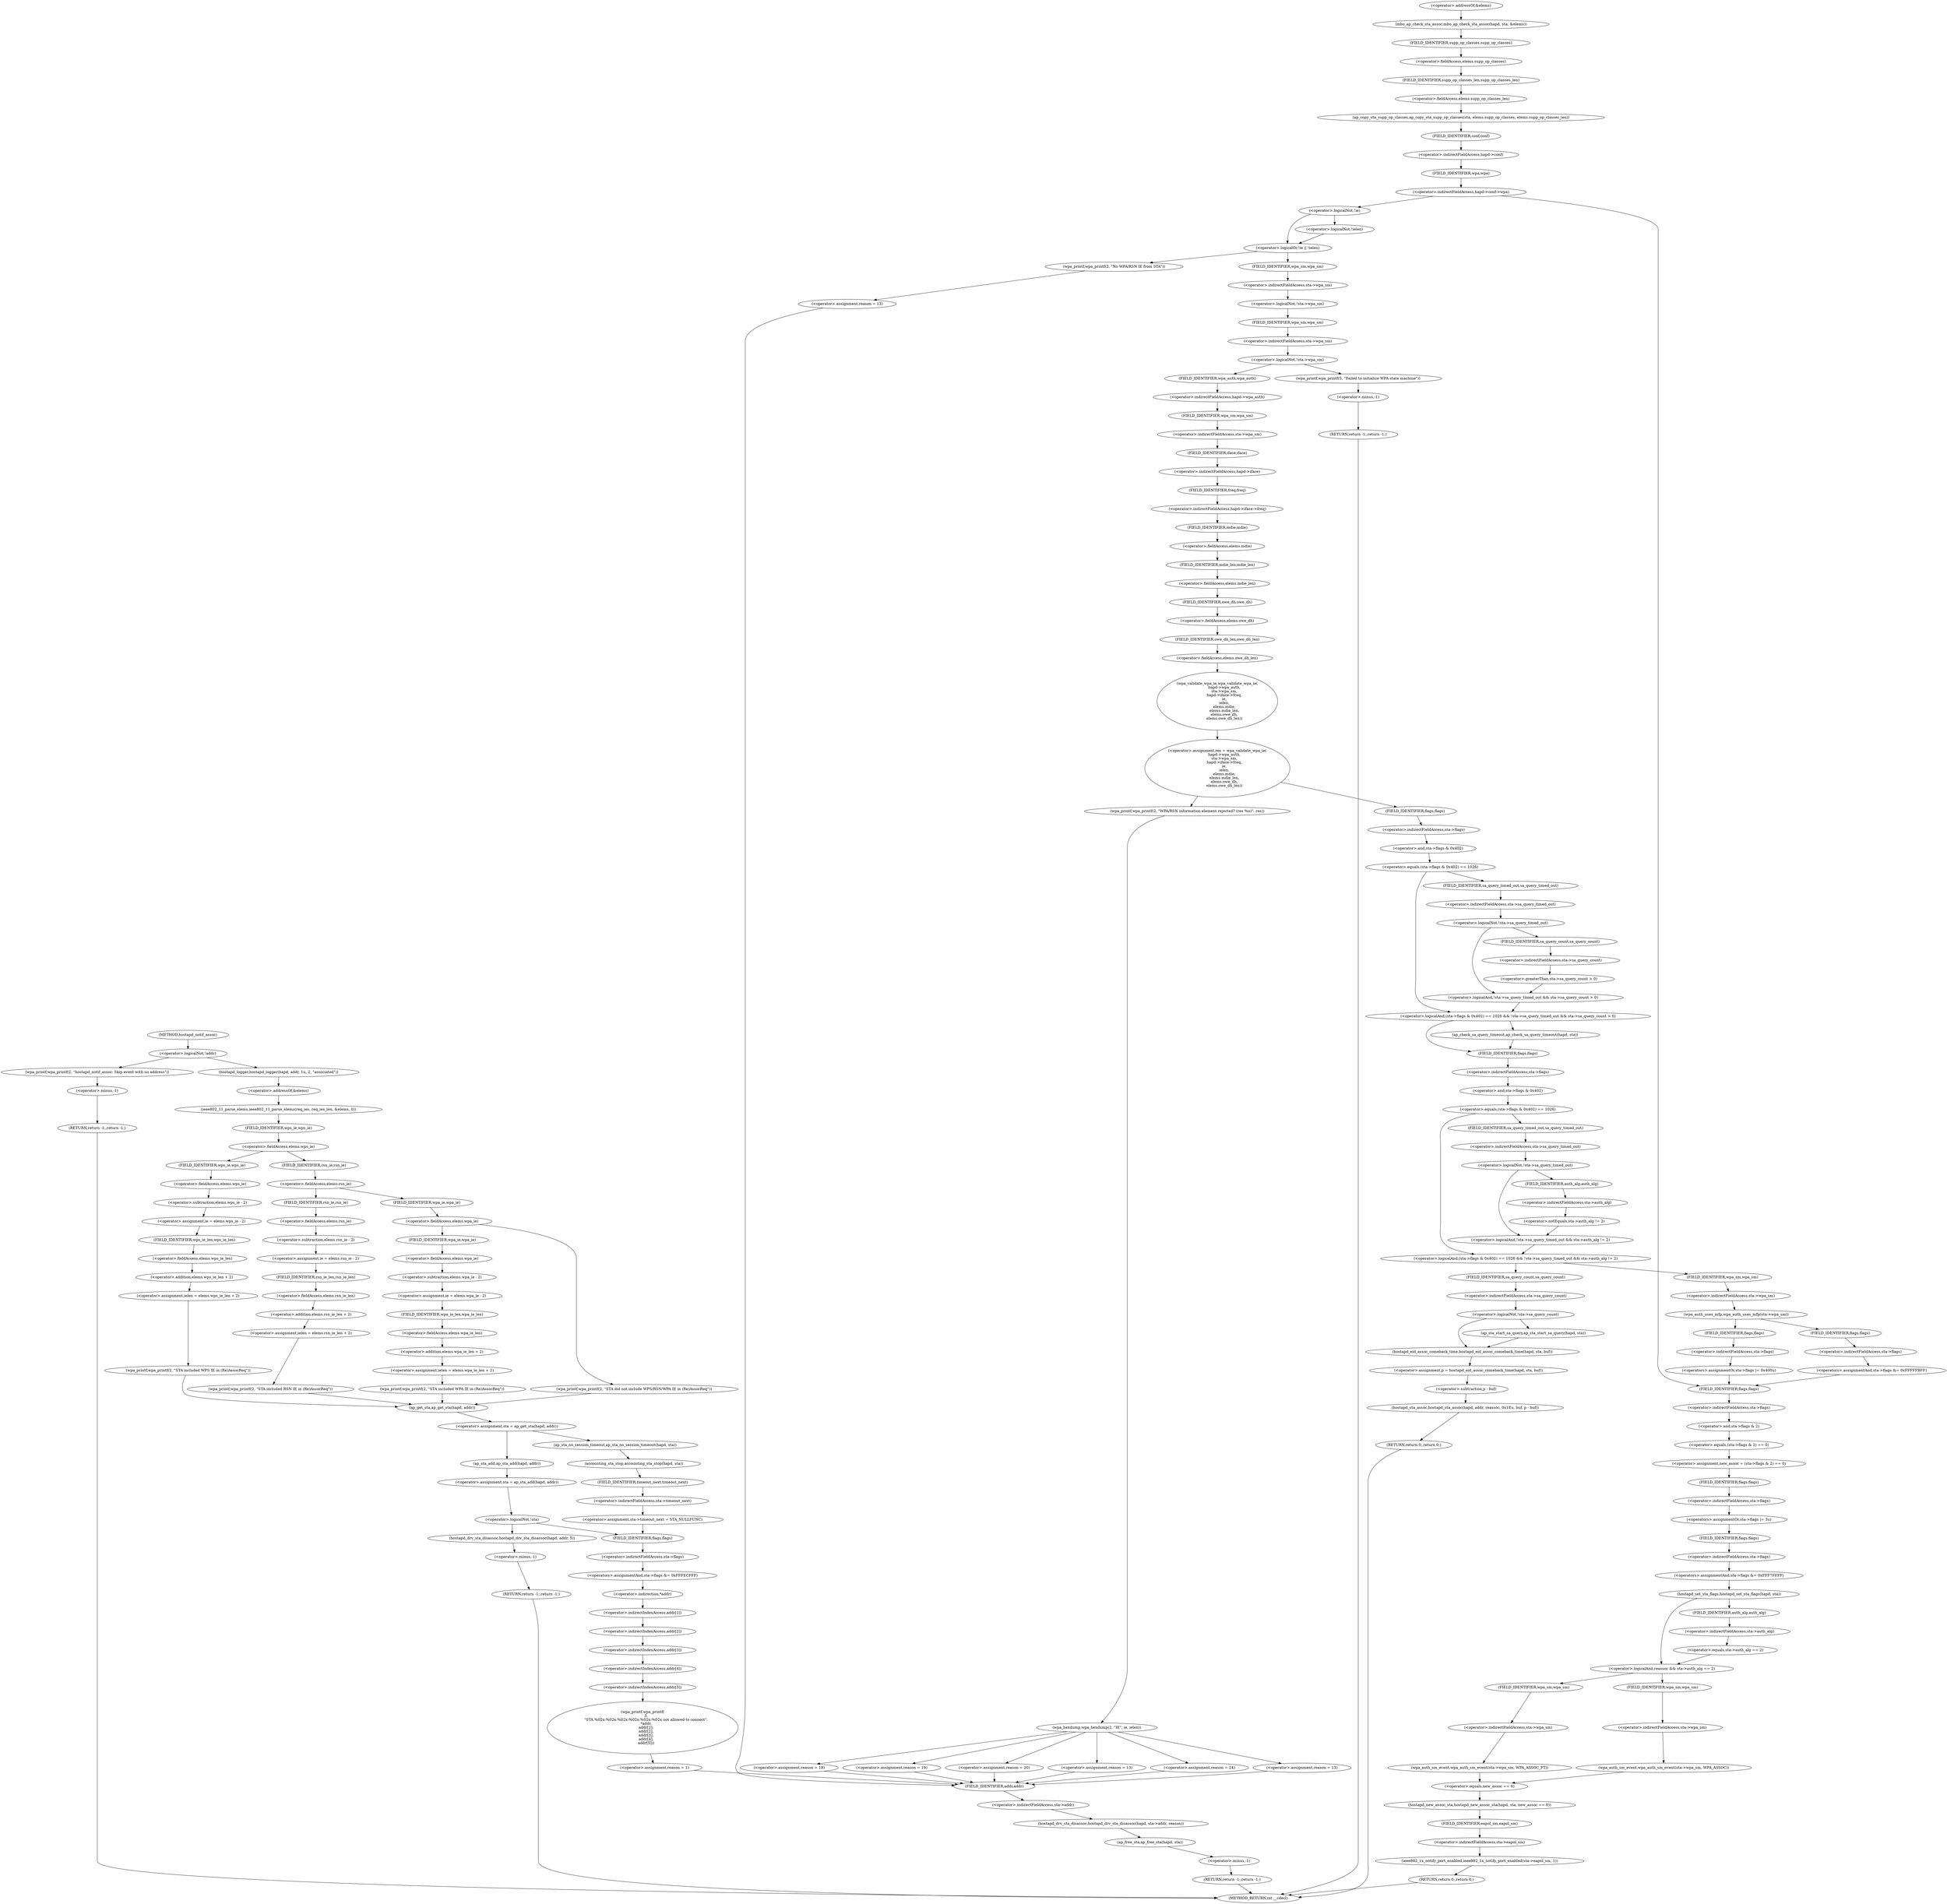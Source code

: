digraph hostapd_notif_assoc {  
"1000127" [label = "(<operator>.logicalNot,!addr)" ]
"1000130" [label = "(wpa_printf,wpa_printf(2, \"hostapd_notif_assoc: Skip event with no address\"))" ]
"1000133" [label = "(RETURN,return -1;,return -1;)" ]
"1000134" [label = "(<operator>.minus,-1)" ]
"1000136" [label = "(hostapd_logger,hostapd_logger(hapd, addr, 1u, 2, \"associated\"))" ]
"1000142" [label = "(ieee802_11_parse_elems,ieee802_11_parse_elems(req_ies, req_ies_len, &elems, 0))" ]
"1000145" [label = "(<operator>.addressOf,&elems)" ]
"1000149" [label = "(<operator>.fieldAccess,elems.wps_ie)" ]
"1000151" [label = "(FIELD_IDENTIFIER,wps_ie,wps_ie)" ]
"1000153" [label = "(<operator>.assignment,ie = elems.wps_ie - 2)" ]
"1000155" [label = "(<operator>.subtraction,elems.wps_ie - 2)" ]
"1000156" [label = "(<operator>.fieldAccess,elems.wps_ie)" ]
"1000158" [label = "(FIELD_IDENTIFIER,wps_ie,wps_ie)" ]
"1000160" [label = "(<operator>.assignment,ielen = elems.wps_ie_len + 2)" ]
"1000162" [label = "(<operator>.addition,elems.wps_ie_len + 2)" ]
"1000163" [label = "(<operator>.fieldAccess,elems.wps_ie_len)" ]
"1000165" [label = "(FIELD_IDENTIFIER,wps_ie_len,wps_ie_len)" ]
"1000167" [label = "(wpa_printf,wpa_printf(2, \"STA included WPS IE in (Re)AssocReq\"))" ]
"1000172" [label = "(<operator>.fieldAccess,elems.rsn_ie)" ]
"1000174" [label = "(FIELD_IDENTIFIER,rsn_ie,rsn_ie)" ]
"1000176" [label = "(<operator>.assignment,ie = elems.rsn_ie - 2)" ]
"1000178" [label = "(<operator>.subtraction,elems.rsn_ie - 2)" ]
"1000179" [label = "(<operator>.fieldAccess,elems.rsn_ie)" ]
"1000181" [label = "(FIELD_IDENTIFIER,rsn_ie,rsn_ie)" ]
"1000183" [label = "(<operator>.assignment,ielen = elems.rsn_ie_len + 2)" ]
"1000185" [label = "(<operator>.addition,elems.rsn_ie_len + 2)" ]
"1000186" [label = "(<operator>.fieldAccess,elems.rsn_ie_len)" ]
"1000188" [label = "(FIELD_IDENTIFIER,rsn_ie_len,rsn_ie_len)" ]
"1000190" [label = "(wpa_printf,wpa_printf(2, \"STA included RSN IE in (Re)AssocReq\"))" ]
"1000195" [label = "(<operator>.fieldAccess,elems.wpa_ie)" ]
"1000197" [label = "(FIELD_IDENTIFIER,wpa_ie,wpa_ie)" ]
"1000199" [label = "(<operator>.assignment,ie = elems.wpa_ie - 2)" ]
"1000201" [label = "(<operator>.subtraction,elems.wpa_ie - 2)" ]
"1000202" [label = "(<operator>.fieldAccess,elems.wpa_ie)" ]
"1000204" [label = "(FIELD_IDENTIFIER,wpa_ie,wpa_ie)" ]
"1000206" [label = "(<operator>.assignment,ielen = elems.wpa_ie_len + 2)" ]
"1000208" [label = "(<operator>.addition,elems.wpa_ie_len + 2)" ]
"1000209" [label = "(<operator>.fieldAccess,elems.wpa_ie_len)" ]
"1000211" [label = "(FIELD_IDENTIFIER,wpa_ie_len,wpa_ie_len)" ]
"1000213" [label = "(wpa_printf,wpa_printf(2, \"STA included WPA IE in (Re)AssocReq\"))" ]
"1000220" [label = "(wpa_printf,wpa_printf(2, \"STA did not include WPS/RSN/WPA IE in (Re)AssocReq\"))" ]
"1000223" [label = "(<operator>.assignment,sta = ap_get_sta(hapd, addr))" ]
"1000225" [label = "(ap_get_sta,ap_get_sta(hapd, addr))" ]
"1000231" [label = "(ap_sta_no_session_timeout,ap_sta_no_session_timeout(hapd, sta))" ]
"1000234" [label = "(accounting_sta_stop,accounting_sta_stop(hapd, sta))" ]
"1000237" [label = "(<operator>.assignment,sta->timeout_next = STA_NULLFUNC)" ]
"1000238" [label = "(<operator>.indirectFieldAccess,sta->timeout_next)" ]
"1000240" [label = "(FIELD_IDENTIFIER,timeout_next,timeout_next)" ]
"1000244" [label = "(<operator>.assignment,sta = ap_sta_add(hapd, addr))" ]
"1000246" [label = "(ap_sta_add,ap_sta_add(hapd, addr))" ]
"1000250" [label = "(<operator>.logicalNot,!sta)" ]
"1000253" [label = "(hostapd_drv_sta_disassoc,hostapd_drv_sta_disassoc(hapd, addr, 5))" ]
"1000257" [label = "(RETURN,return -1;,return -1;)" ]
"1000258" [label = "(<operator>.minus,-1)" ]
"1000260" [label = "(<operators>.assignmentAnd,sta->flags &= 0xFFFECFFF)" ]
"1000261" [label = "(<operator>.indirectFieldAccess,sta->flags)" ]
"1000263" [label = "(FIELD_IDENTIFIER,flags,flags)" ]
"1000266" [label = "(wpa_printf,wpa_printf(\n      3,\n      \"STA %02x:%02x:%02x:%02x:%02x:%02x not allowed to connect\",\n      *addr,\n      addr[1],\n      addr[2],\n      addr[3],\n      addr[4],\n      addr[5]))" ]
"1000269" [label = "(<operator>.indirection,*addr)" ]
"1000271" [label = "(<operator>.indirectIndexAccess,addr[1])" ]
"1000274" [label = "(<operator>.indirectIndexAccess,addr[2])" ]
"1000277" [label = "(<operator>.indirectIndexAccess,addr[3])" ]
"1000280" [label = "(<operator>.indirectIndexAccess,addr[4])" ]
"1000283" [label = "(<operator>.indirectIndexAccess,addr[5])" ]
"1000286" [label = "(<operator>.assignment,reason = 1)" ]
"1000290" [label = "(hostapd_drv_sta_disassoc,hostapd_drv_sta_disassoc(hapd, sta->addr, reason))" ]
"1000292" [label = "(<operator>.indirectFieldAccess,sta->addr)" ]
"1000294" [label = "(FIELD_IDENTIFIER,addr,addr)" ]
"1000296" [label = "(ap_free_sta,ap_free_sta(hapd, sta))" ]
"1000299" [label = "(RETURN,return -1;,return -1;)" ]
"1000300" [label = "(<operator>.minus,-1)" ]
"1000302" [label = "(mbo_ap_check_sta_assoc,mbo_ap_check_sta_assoc(hapd, sta, &elems))" ]
"1000305" [label = "(<operator>.addressOf,&elems)" ]
"1000307" [label = "(ap_copy_sta_supp_op_classes,ap_copy_sta_supp_op_classes(sta, elems.supp_op_classes, elems.supp_op_classes_len))" ]
"1000309" [label = "(<operator>.fieldAccess,elems.supp_op_classes)" ]
"1000311" [label = "(FIELD_IDENTIFIER,supp_op_classes,supp_op_classes)" ]
"1000312" [label = "(<operator>.fieldAccess,elems.supp_op_classes_len)" ]
"1000314" [label = "(FIELD_IDENTIFIER,supp_op_classes_len,supp_op_classes_len)" ]
"1000316" [label = "(<operator>.indirectFieldAccess,hapd->conf->wpa)" ]
"1000317" [label = "(<operator>.indirectFieldAccess,hapd->conf)" ]
"1000319" [label = "(FIELD_IDENTIFIER,conf,conf)" ]
"1000320" [label = "(FIELD_IDENTIFIER,wpa,wpa)" ]
"1000323" [label = "(<operator>.logicalOr,!ie || !ielen)" ]
"1000324" [label = "(<operator>.logicalNot,!ie)" ]
"1000326" [label = "(<operator>.logicalNot,!ielen)" ]
"1000329" [label = "(wpa_printf,wpa_printf(2, \"No WPA/RSN IE from STA\"))" ]
"1000332" [label = "(<operator>.assignment,reason = 13)" ]
"1000337" [label = "(<operator>.logicalNot,!sta->wpa_sm)" ]
"1000338" [label = "(<operator>.indirectFieldAccess,sta->wpa_sm)" ]
"1000340" [label = "(FIELD_IDENTIFIER,wpa_sm,wpa_sm)" ]
"1000342" [label = "(<operator>.logicalNot,!sta->wpa_sm)" ]
"1000343" [label = "(<operator>.indirectFieldAccess,sta->wpa_sm)" ]
"1000345" [label = "(FIELD_IDENTIFIER,wpa_sm,wpa_sm)" ]
"1000347" [label = "(wpa_printf,wpa_printf(5, \"Failed to initialize WPA state machine\"))" ]
"1000350" [label = "(RETURN,return -1;,return -1;)" ]
"1000351" [label = "(<operator>.minus,-1)" ]
"1000353" [label = "(<operator>.assignment,res = wpa_validate_wpa_ie(\n            hapd->wpa_auth,\n            sta->wpa_sm,\n            hapd->iface->freq,\n            ie,\n            ielen,\n            elems.mdie,\n            elems.mdie_len,\n            elems.owe_dh,\n            elems.owe_dh_len))" ]
"1000355" [label = "(wpa_validate_wpa_ie,wpa_validate_wpa_ie(\n            hapd->wpa_auth,\n            sta->wpa_sm,\n            hapd->iface->freq,\n            ie,\n            ielen,\n            elems.mdie,\n            elems.mdie_len,\n            elems.owe_dh,\n            elems.owe_dh_len))" ]
"1000356" [label = "(<operator>.indirectFieldAccess,hapd->wpa_auth)" ]
"1000358" [label = "(FIELD_IDENTIFIER,wpa_auth,wpa_auth)" ]
"1000359" [label = "(<operator>.indirectFieldAccess,sta->wpa_sm)" ]
"1000361" [label = "(FIELD_IDENTIFIER,wpa_sm,wpa_sm)" ]
"1000362" [label = "(<operator>.indirectFieldAccess,hapd->iface->freq)" ]
"1000363" [label = "(<operator>.indirectFieldAccess,hapd->iface)" ]
"1000365" [label = "(FIELD_IDENTIFIER,iface,iface)" ]
"1000366" [label = "(FIELD_IDENTIFIER,freq,freq)" ]
"1000369" [label = "(<operator>.fieldAccess,elems.mdie)" ]
"1000371" [label = "(FIELD_IDENTIFIER,mdie,mdie)" ]
"1000372" [label = "(<operator>.fieldAccess,elems.mdie_len)" ]
"1000374" [label = "(FIELD_IDENTIFIER,mdie_len,mdie_len)" ]
"1000375" [label = "(<operator>.fieldAccess,elems.owe_dh)" ]
"1000377" [label = "(FIELD_IDENTIFIER,owe_dh,owe_dh)" ]
"1000378" [label = "(<operator>.fieldAccess,elems.owe_dh_len)" ]
"1000380" [label = "(FIELD_IDENTIFIER,owe_dh_len,owe_dh_len)" ]
"1000384" [label = "(wpa_printf,wpa_printf(2, \"WPA/RSN information element rejected? (res %u)\", res))" ]
"1000388" [label = "(wpa_hexdump,wpa_hexdump(2, \"IE\", ie, ielen))" ]
"1000397" [label = "(<operator>.assignment,reason = 18)" ]
"1000402" [label = "(<operator>.assignment,reason = 19)" ]
"1000407" [label = "(<operator>.assignment,reason = 20)" ]
"1000412" [label = "(<operator>.assignment,reason = 13)" ]
"1000417" [label = "(<operator>.assignment,reason = 24)" ]
"1000422" [label = "(<operator>.assignment,reason = 13)" ]
"1000428" [label = "(<operator>.logicalAnd,(sta->flags & 0x402) == 1026 && !sta->sa_query_timed_out && sta->sa_query_count > 0)" ]
"1000429" [label = "(<operator>.equals,(sta->flags & 0x402) == 1026)" ]
"1000430" [label = "(<operator>.and,sta->flags & 0x402)" ]
"1000431" [label = "(<operator>.indirectFieldAccess,sta->flags)" ]
"1000433" [label = "(FIELD_IDENTIFIER,flags,flags)" ]
"1000436" [label = "(<operator>.logicalAnd,!sta->sa_query_timed_out && sta->sa_query_count > 0)" ]
"1000437" [label = "(<operator>.logicalNot,!sta->sa_query_timed_out)" ]
"1000438" [label = "(<operator>.indirectFieldAccess,sta->sa_query_timed_out)" ]
"1000440" [label = "(FIELD_IDENTIFIER,sa_query_timed_out,sa_query_timed_out)" ]
"1000441" [label = "(<operator>.greaterThan,sta->sa_query_count > 0)" ]
"1000442" [label = "(<operator>.indirectFieldAccess,sta->sa_query_count)" ]
"1000444" [label = "(FIELD_IDENTIFIER,sa_query_count,sa_query_count)" ]
"1000446" [label = "(ap_check_sa_query_timeout,ap_check_sa_query_timeout(hapd, sta))" ]
"1000450" [label = "(<operator>.logicalAnd,(sta->flags & 0x402) == 1026 && !sta->sa_query_timed_out && sta->auth_alg != 2)" ]
"1000451" [label = "(<operator>.equals,(sta->flags & 0x402) == 1026)" ]
"1000452" [label = "(<operator>.and,sta->flags & 0x402)" ]
"1000453" [label = "(<operator>.indirectFieldAccess,sta->flags)" ]
"1000455" [label = "(FIELD_IDENTIFIER,flags,flags)" ]
"1000458" [label = "(<operator>.logicalAnd,!sta->sa_query_timed_out && sta->auth_alg != 2)" ]
"1000459" [label = "(<operator>.logicalNot,!sta->sa_query_timed_out)" ]
"1000460" [label = "(<operator>.indirectFieldAccess,sta->sa_query_timed_out)" ]
"1000462" [label = "(FIELD_IDENTIFIER,sa_query_timed_out,sa_query_timed_out)" ]
"1000463" [label = "(<operator>.notEquals,sta->auth_alg != 2)" ]
"1000464" [label = "(<operator>.indirectFieldAccess,sta->auth_alg)" ]
"1000466" [label = "(FIELD_IDENTIFIER,auth_alg,auth_alg)" ]
"1000470" [label = "(<operator>.logicalNot,!sta->sa_query_count)" ]
"1000471" [label = "(<operator>.indirectFieldAccess,sta->sa_query_count)" ]
"1000473" [label = "(FIELD_IDENTIFIER,sa_query_count,sa_query_count)" ]
"1000474" [label = "(ap_sta_start_sa_query,ap_sta_start_sa_query(hapd, sta))" ]
"1000477" [label = "(<operator>.assignment,p = hostapd_eid_assoc_comeback_time(hapd, sta, buf))" ]
"1000479" [label = "(hostapd_eid_assoc_comeback_time,hostapd_eid_assoc_comeback_time(hapd, sta, buf))" ]
"1000483" [label = "(hostapd_sta_assoc,hostapd_sta_assoc(hapd, addr, reassoc, 0x1Eu, buf, p - buf))" ]
"1000489" [label = "(<operator>.subtraction,p - buf)" ]
"1000492" [label = "(RETURN,return 0;,return 0;)" ]
"1000495" [label = "(wpa_auth_uses_mfp,wpa_auth_uses_mfp(sta->wpa_sm))" ]
"1000496" [label = "(<operator>.indirectFieldAccess,sta->wpa_sm)" ]
"1000498" [label = "(FIELD_IDENTIFIER,wpa_sm,wpa_sm)" ]
"1000499" [label = "(<operators>.assignmentOr,sta->flags |= 0x400u)" ]
"1000500" [label = "(<operator>.indirectFieldAccess,sta->flags)" ]
"1000502" [label = "(FIELD_IDENTIFIER,flags,flags)" ]
"1000505" [label = "(<operators>.assignmentAnd,sta->flags &= 0xFFFFFBFF)" ]
"1000506" [label = "(<operator>.indirectFieldAccess,sta->flags)" ]
"1000508" [label = "(FIELD_IDENTIFIER,flags,flags)" ]
"1000510" [label = "(<operator>.assignment,new_assoc = (sta->flags & 2) == 0)" ]
"1000512" [label = "(<operator>.equals,(sta->flags & 2) == 0)" ]
"1000513" [label = "(<operator>.and,sta->flags & 2)" ]
"1000514" [label = "(<operator>.indirectFieldAccess,sta->flags)" ]
"1000516" [label = "(FIELD_IDENTIFIER,flags,flags)" ]
"1000519" [label = "(<operators>.assignmentOr,sta->flags |= 3u)" ]
"1000520" [label = "(<operator>.indirectFieldAccess,sta->flags)" ]
"1000522" [label = "(FIELD_IDENTIFIER,flags,flags)" ]
"1000524" [label = "(<operators>.assignmentAnd,sta->flags &= 0xFFF7FFFF)" ]
"1000525" [label = "(<operator>.indirectFieldAccess,sta->flags)" ]
"1000527" [label = "(FIELD_IDENTIFIER,flags,flags)" ]
"1000529" [label = "(hostapd_set_sta_flags,hostapd_set_sta_flags(hapd, sta))" ]
"1000533" [label = "(<operator>.logicalAnd,reassoc && sta->auth_alg == 2)" ]
"1000535" [label = "(<operator>.equals,sta->auth_alg == 2)" ]
"1000536" [label = "(<operator>.indirectFieldAccess,sta->auth_alg)" ]
"1000538" [label = "(FIELD_IDENTIFIER,auth_alg,auth_alg)" ]
"1000540" [label = "(wpa_auth_sm_event,wpa_auth_sm_event(sta->wpa_sm, WPA_ASSOC_FT))" ]
"1000541" [label = "(<operator>.indirectFieldAccess,sta->wpa_sm)" ]
"1000543" [label = "(FIELD_IDENTIFIER,wpa_sm,wpa_sm)" ]
"1000546" [label = "(wpa_auth_sm_event,wpa_auth_sm_event(sta->wpa_sm, WPA_ASSOC))" ]
"1000547" [label = "(<operator>.indirectFieldAccess,sta->wpa_sm)" ]
"1000549" [label = "(FIELD_IDENTIFIER,wpa_sm,wpa_sm)" ]
"1000551" [label = "(hostapd_new_assoc_sta,hostapd_new_assoc_sta(hapd, sta, new_assoc == 0))" ]
"1000554" [label = "(<operator>.equals,new_assoc == 0)" ]
"1000557" [label = "(ieee802_1x_notify_port_enabled,ieee802_1x_notify_port_enabled(sta->eapol_sm, 1))" ]
"1000558" [label = "(<operator>.indirectFieldAccess,sta->eapol_sm)" ]
"1000560" [label = "(FIELD_IDENTIFIER,eapol_sm,eapol_sm)" ]
"1000562" [label = "(RETURN,return 0;,return 0;)" ]
"1000110" [label = "(METHOD,hostapd_notif_assoc)" ]
"1000564" [label = "(METHOD_RETURN,int __cdecl)" ]
  "1000127" -> "1000130" 
  "1000127" -> "1000136" 
  "1000130" -> "1000134" 
  "1000133" -> "1000564" 
  "1000134" -> "1000133" 
  "1000136" -> "1000145" 
  "1000142" -> "1000151" 
  "1000145" -> "1000142" 
  "1000149" -> "1000158" 
  "1000149" -> "1000174" 
  "1000151" -> "1000149" 
  "1000153" -> "1000165" 
  "1000155" -> "1000153" 
  "1000156" -> "1000155" 
  "1000158" -> "1000156" 
  "1000160" -> "1000167" 
  "1000162" -> "1000160" 
  "1000163" -> "1000162" 
  "1000165" -> "1000163" 
  "1000167" -> "1000225" 
  "1000172" -> "1000181" 
  "1000172" -> "1000197" 
  "1000174" -> "1000172" 
  "1000176" -> "1000188" 
  "1000178" -> "1000176" 
  "1000179" -> "1000178" 
  "1000181" -> "1000179" 
  "1000183" -> "1000190" 
  "1000185" -> "1000183" 
  "1000186" -> "1000185" 
  "1000188" -> "1000186" 
  "1000190" -> "1000225" 
  "1000195" -> "1000204" 
  "1000195" -> "1000220" 
  "1000197" -> "1000195" 
  "1000199" -> "1000211" 
  "1000201" -> "1000199" 
  "1000202" -> "1000201" 
  "1000204" -> "1000202" 
  "1000206" -> "1000213" 
  "1000208" -> "1000206" 
  "1000209" -> "1000208" 
  "1000211" -> "1000209" 
  "1000213" -> "1000225" 
  "1000220" -> "1000225" 
  "1000223" -> "1000231" 
  "1000223" -> "1000246" 
  "1000225" -> "1000223" 
  "1000231" -> "1000234" 
  "1000234" -> "1000240" 
  "1000237" -> "1000263" 
  "1000238" -> "1000237" 
  "1000240" -> "1000238" 
  "1000244" -> "1000250" 
  "1000246" -> "1000244" 
  "1000250" -> "1000253" 
  "1000250" -> "1000263" 
  "1000253" -> "1000258" 
  "1000257" -> "1000564" 
  "1000258" -> "1000257" 
  "1000260" -> "1000269" 
  "1000261" -> "1000260" 
  "1000263" -> "1000261" 
  "1000266" -> "1000286" 
  "1000269" -> "1000271" 
  "1000271" -> "1000274" 
  "1000274" -> "1000277" 
  "1000277" -> "1000280" 
  "1000280" -> "1000283" 
  "1000283" -> "1000266" 
  "1000286" -> "1000294" 
  "1000290" -> "1000296" 
  "1000292" -> "1000290" 
  "1000294" -> "1000292" 
  "1000296" -> "1000300" 
  "1000299" -> "1000564" 
  "1000300" -> "1000299" 
  "1000302" -> "1000311" 
  "1000305" -> "1000302" 
  "1000307" -> "1000319" 
  "1000309" -> "1000314" 
  "1000311" -> "1000309" 
  "1000312" -> "1000307" 
  "1000314" -> "1000312" 
  "1000316" -> "1000324" 
  "1000316" -> "1000516" 
  "1000317" -> "1000320" 
  "1000319" -> "1000317" 
  "1000320" -> "1000316" 
  "1000323" -> "1000329" 
  "1000323" -> "1000340" 
  "1000324" -> "1000323" 
  "1000324" -> "1000326" 
  "1000326" -> "1000323" 
  "1000329" -> "1000332" 
  "1000332" -> "1000294" 
  "1000337" -> "1000345" 
  "1000338" -> "1000337" 
  "1000340" -> "1000338" 
  "1000342" -> "1000347" 
  "1000342" -> "1000358" 
  "1000343" -> "1000342" 
  "1000345" -> "1000343" 
  "1000347" -> "1000351" 
  "1000350" -> "1000564" 
  "1000351" -> "1000350" 
  "1000353" -> "1000384" 
  "1000353" -> "1000433" 
  "1000355" -> "1000353" 
  "1000356" -> "1000361" 
  "1000358" -> "1000356" 
  "1000359" -> "1000365" 
  "1000361" -> "1000359" 
  "1000362" -> "1000371" 
  "1000363" -> "1000366" 
  "1000365" -> "1000363" 
  "1000366" -> "1000362" 
  "1000369" -> "1000374" 
  "1000371" -> "1000369" 
  "1000372" -> "1000377" 
  "1000374" -> "1000372" 
  "1000375" -> "1000380" 
  "1000377" -> "1000375" 
  "1000378" -> "1000355" 
  "1000380" -> "1000378" 
  "1000384" -> "1000388" 
  "1000388" -> "1000397" 
  "1000388" -> "1000402" 
  "1000388" -> "1000407" 
  "1000388" -> "1000412" 
  "1000388" -> "1000417" 
  "1000388" -> "1000422" 
  "1000397" -> "1000294" 
  "1000402" -> "1000294" 
  "1000407" -> "1000294" 
  "1000412" -> "1000294" 
  "1000417" -> "1000294" 
  "1000422" -> "1000294" 
  "1000428" -> "1000446" 
  "1000428" -> "1000455" 
  "1000429" -> "1000428" 
  "1000429" -> "1000440" 
  "1000430" -> "1000429" 
  "1000431" -> "1000430" 
  "1000433" -> "1000431" 
  "1000436" -> "1000428" 
  "1000437" -> "1000436" 
  "1000437" -> "1000444" 
  "1000438" -> "1000437" 
  "1000440" -> "1000438" 
  "1000441" -> "1000436" 
  "1000442" -> "1000441" 
  "1000444" -> "1000442" 
  "1000446" -> "1000455" 
  "1000450" -> "1000473" 
  "1000450" -> "1000498" 
  "1000451" -> "1000450" 
  "1000451" -> "1000462" 
  "1000452" -> "1000451" 
  "1000453" -> "1000452" 
  "1000455" -> "1000453" 
  "1000458" -> "1000450" 
  "1000459" -> "1000458" 
  "1000459" -> "1000466" 
  "1000460" -> "1000459" 
  "1000462" -> "1000460" 
  "1000463" -> "1000458" 
  "1000464" -> "1000463" 
  "1000466" -> "1000464" 
  "1000470" -> "1000474" 
  "1000470" -> "1000479" 
  "1000471" -> "1000470" 
  "1000473" -> "1000471" 
  "1000474" -> "1000479" 
  "1000477" -> "1000489" 
  "1000479" -> "1000477" 
  "1000483" -> "1000492" 
  "1000489" -> "1000483" 
  "1000492" -> "1000564" 
  "1000495" -> "1000502" 
  "1000495" -> "1000508" 
  "1000496" -> "1000495" 
  "1000498" -> "1000496" 
  "1000499" -> "1000516" 
  "1000500" -> "1000499" 
  "1000502" -> "1000500" 
  "1000505" -> "1000516" 
  "1000506" -> "1000505" 
  "1000508" -> "1000506" 
  "1000510" -> "1000522" 
  "1000512" -> "1000510" 
  "1000513" -> "1000512" 
  "1000514" -> "1000513" 
  "1000516" -> "1000514" 
  "1000519" -> "1000527" 
  "1000520" -> "1000519" 
  "1000522" -> "1000520" 
  "1000524" -> "1000529" 
  "1000525" -> "1000524" 
  "1000527" -> "1000525" 
  "1000529" -> "1000533" 
  "1000529" -> "1000538" 
  "1000533" -> "1000543" 
  "1000533" -> "1000549" 
  "1000535" -> "1000533" 
  "1000536" -> "1000535" 
  "1000538" -> "1000536" 
  "1000540" -> "1000554" 
  "1000541" -> "1000540" 
  "1000543" -> "1000541" 
  "1000546" -> "1000554" 
  "1000547" -> "1000546" 
  "1000549" -> "1000547" 
  "1000551" -> "1000560" 
  "1000554" -> "1000551" 
  "1000557" -> "1000562" 
  "1000558" -> "1000557" 
  "1000560" -> "1000558" 
  "1000562" -> "1000564" 
  "1000110" -> "1000127" 
}
